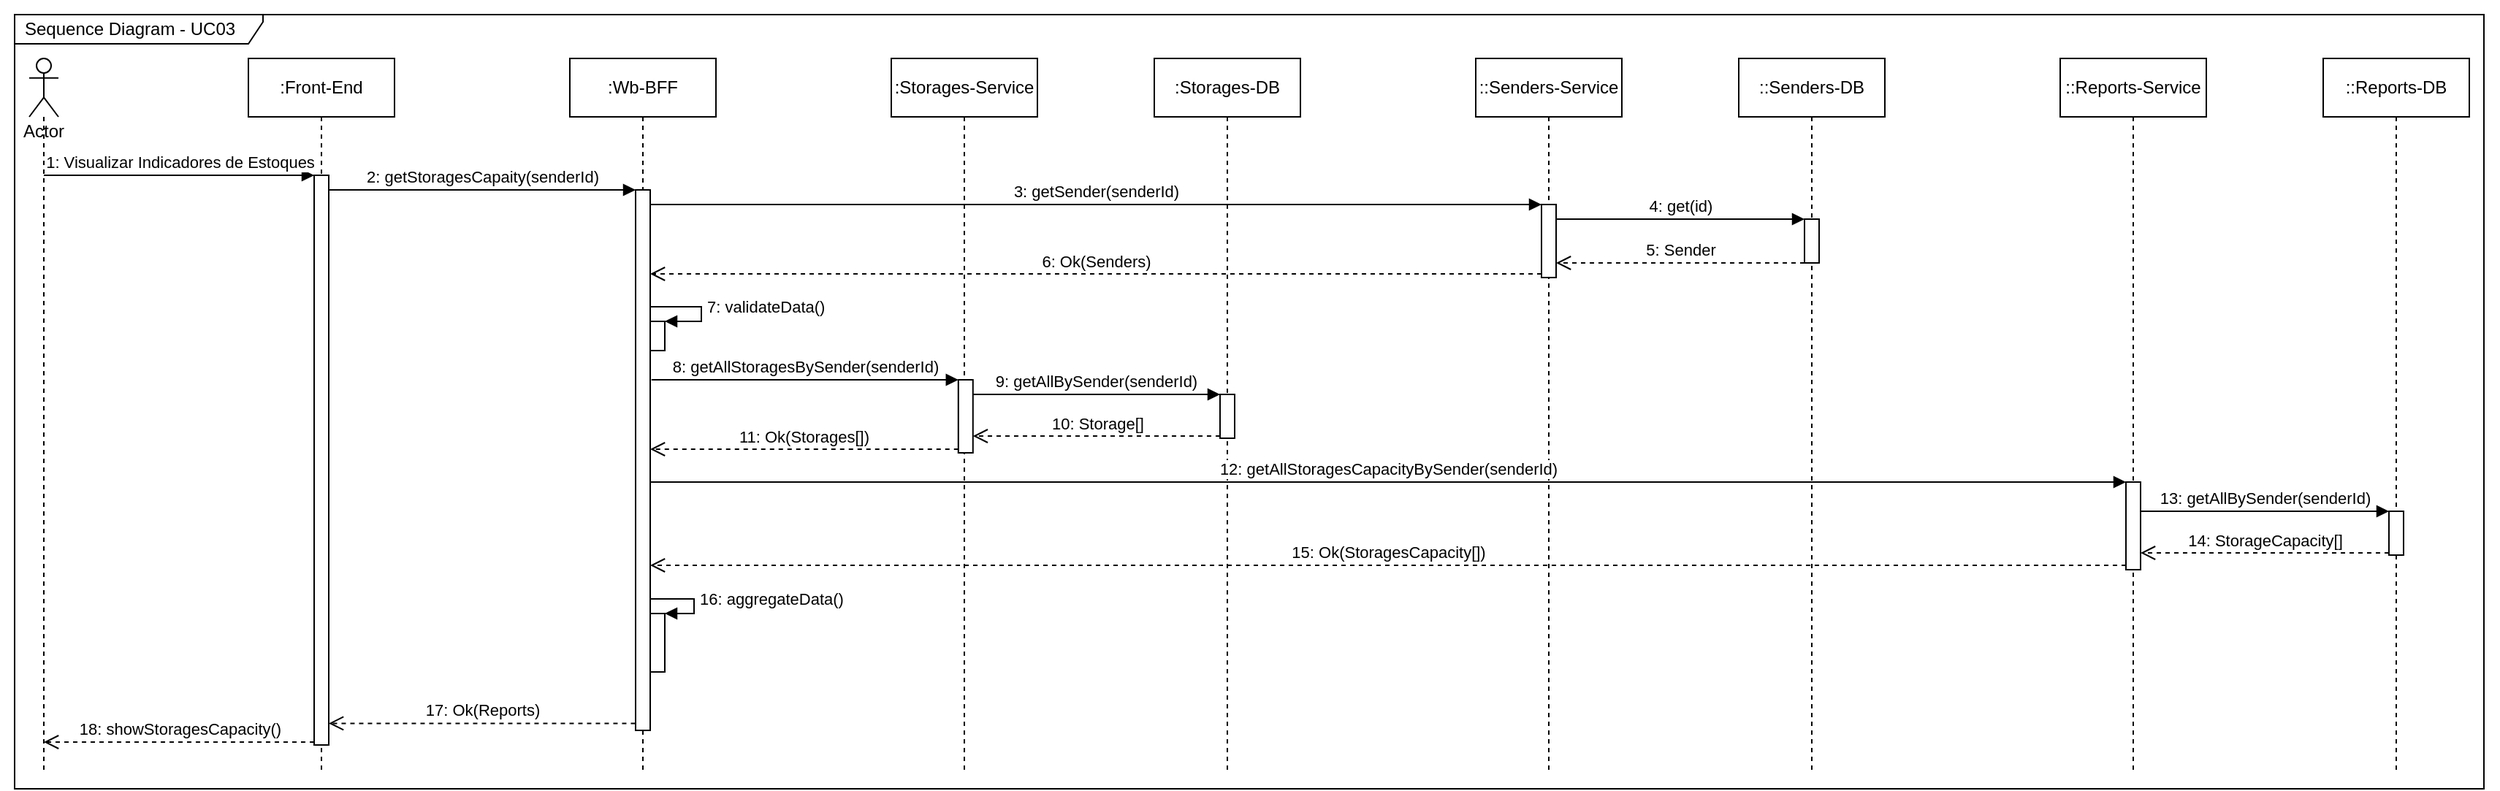 <mxfile version="20.3.2" type="device"><diagram id="Tcme4xN2RAIP2TFi-a-8" name="Página-1"><mxGraphModel dx="3667" dy="2367" grid="1" gridSize="10" guides="1" tooltips="1" connect="1" arrows="1" fold="1" page="1" pageScale="1" pageWidth="827" pageHeight="1169" math="0" shadow="0"><root><mxCell id="0"/><mxCell id="1" parent="0"/><mxCell id="6AzhRf5pKeVBCrNaUITh-31" value="" style="group" vertex="1" connectable="0" parent="1"><mxGeometry x="-150" y="-140" width="1710" height="540" as="geometry"/></mxCell><mxCell id="NFkuxPQIsw8pdBHAmMgm-2" value="Sequence Diagram - UC03" style="shape=umlFrame;whiteSpace=wrap;html=1;width=170;height=20;boundedLbl=1;verticalAlign=middle;align=left;spacingLeft=5;" parent="6AzhRf5pKeVBCrNaUITh-31" vertex="1"><mxGeometry x="10" y="10" width="1690" height="530" as="geometry"/></mxCell><mxCell id="NFkuxPQIsw8pdBHAmMgm-3" value="Actor" style="shape=umlLifeline;participant=umlActor;perimeter=lifelinePerimeter;whiteSpace=wrap;html=1;container=1;collapsible=0;recursiveResize=0;verticalAlign=top;spacingTop=36;outlineConnect=0;" parent="6AzhRf5pKeVBCrNaUITh-31" vertex="1"><mxGeometry x="20" y="40" width="20" height="490" as="geometry"/></mxCell><mxCell id="NFkuxPQIsw8pdBHAmMgm-4" value=":Front-End" style="shape=umlLifeline;perimeter=lifelinePerimeter;whiteSpace=wrap;html=1;container=1;collapsible=0;recursiveResize=0;outlineConnect=0;" parent="6AzhRf5pKeVBCrNaUITh-31" vertex="1"><mxGeometry x="170" y="40" width="100" height="490" as="geometry"/></mxCell><mxCell id="6AzhRf5pKeVBCrNaUITh-1" value="" style="html=1;points=[];perimeter=orthogonalPerimeter;" vertex="1" parent="NFkuxPQIsw8pdBHAmMgm-4"><mxGeometry x="45" y="80" width="10" height="390" as="geometry"/></mxCell><mxCell id="NFkuxPQIsw8pdBHAmMgm-9" value=":Wb-BFF" style="shape=umlLifeline;perimeter=lifelinePerimeter;whiteSpace=wrap;html=1;container=1;collapsible=0;recursiveResize=0;outlineConnect=0;" parent="6AzhRf5pKeVBCrNaUITh-31" vertex="1"><mxGeometry x="390" y="40" width="100" height="490" as="geometry"/></mxCell><mxCell id="6AzhRf5pKeVBCrNaUITh-4" value="" style="html=1;points=[];perimeter=orthogonalPerimeter;" vertex="1" parent="NFkuxPQIsw8pdBHAmMgm-9"><mxGeometry x="45" y="90" width="10" height="370" as="geometry"/></mxCell><mxCell id="6AzhRf5pKeVBCrNaUITh-13" value="" style="html=1;points=[];perimeter=orthogonalPerimeter;" vertex="1" parent="NFkuxPQIsw8pdBHAmMgm-9"><mxGeometry x="55" y="180" width="10" height="20" as="geometry"/></mxCell><mxCell id="6AzhRf5pKeVBCrNaUITh-14" value="7: validateData()" style="edgeStyle=orthogonalEdgeStyle;html=1;align=left;spacingLeft=2;endArrow=block;rounded=0;entryX=1;entryY=0;" edge="1" target="6AzhRf5pKeVBCrNaUITh-13" parent="NFkuxPQIsw8pdBHAmMgm-9" source="6AzhRf5pKeVBCrNaUITh-4"><mxGeometry relative="1" as="geometry"><mxPoint x="60" y="170" as="sourcePoint"/><Array as="points"><mxPoint x="90" y="170"/><mxPoint x="90" y="180"/></Array></mxGeometry></mxCell><mxCell id="6AzhRf5pKeVBCrNaUITh-29" value="" style="html=1;points=[];perimeter=orthogonalPerimeter;" vertex="1" parent="NFkuxPQIsw8pdBHAmMgm-9"><mxGeometry x="55" y="380" width="10" height="40" as="geometry"/></mxCell><mxCell id="6AzhRf5pKeVBCrNaUITh-30" value="16: aggregateData()" style="edgeStyle=orthogonalEdgeStyle;html=1;align=left;spacingLeft=2;endArrow=block;rounded=0;entryX=1;entryY=0;" edge="1" target="6AzhRf5pKeVBCrNaUITh-29" parent="NFkuxPQIsw8pdBHAmMgm-9"><mxGeometry x="0.077" relative="1" as="geometry"><mxPoint x="60" y="370" as="sourcePoint"/><Array as="points"><mxPoint x="55" y="370"/><mxPoint x="85" y="370"/><mxPoint x="85" y="400"/></Array><mxPoint as="offset"/></mxGeometry></mxCell><mxCell id="NFkuxPQIsw8pdBHAmMgm-28" value=":Storages-Service" style="shape=umlLifeline;perimeter=lifelinePerimeter;whiteSpace=wrap;html=1;container=1;collapsible=0;recursiveResize=0;outlineConnect=0;" parent="6AzhRf5pKeVBCrNaUITh-31" vertex="1"><mxGeometry x="610" y="40" width="100" height="490" as="geometry"/></mxCell><mxCell id="6AzhRf5pKeVBCrNaUITh-15" value="" style="html=1;points=[];perimeter=orthogonalPerimeter;" vertex="1" parent="NFkuxPQIsw8pdBHAmMgm-28"><mxGeometry x="45.89" y="220" width="10" height="50" as="geometry"/></mxCell><mxCell id="NFkuxPQIsw8pdBHAmMgm-34" value=":Storages-DB" style="shape=umlLifeline;perimeter=lifelinePerimeter;whiteSpace=wrap;html=1;container=1;collapsible=0;recursiveResize=0;outlineConnect=0;" parent="6AzhRf5pKeVBCrNaUITh-31" vertex="1"><mxGeometry x="790" y="40" width="100" height="490" as="geometry"/></mxCell><mxCell id="6AzhRf5pKeVBCrNaUITh-18" value="" style="html=1;points=[];perimeter=orthogonalPerimeter;" vertex="1" parent="NFkuxPQIsw8pdBHAmMgm-34"><mxGeometry x="45" y="230" width="10" height="30" as="geometry"/></mxCell><mxCell id="NFkuxPQIsw8pdBHAmMgm-46" value="::Senders-Service" style="shape=umlLifeline;perimeter=lifelinePerimeter;whiteSpace=wrap;html=1;container=1;collapsible=0;recursiveResize=0;outlineConnect=0;" parent="6AzhRf5pKeVBCrNaUITh-31" vertex="1"><mxGeometry x="1010" y="40" width="100" height="490" as="geometry"/></mxCell><mxCell id="6AzhRf5pKeVBCrNaUITh-7" value="" style="html=1;points=[];perimeter=orthogonalPerimeter;" vertex="1" parent="NFkuxPQIsw8pdBHAmMgm-46"><mxGeometry x="45" y="100" width="10" height="50" as="geometry"/></mxCell><mxCell id="NFkuxPQIsw8pdBHAmMgm-49" value="::Senders-DB" style="shape=umlLifeline;perimeter=lifelinePerimeter;whiteSpace=wrap;html=1;container=1;collapsible=0;recursiveResize=0;outlineConnect=0;" parent="6AzhRf5pKeVBCrNaUITh-31" vertex="1"><mxGeometry x="1190" y="40" width="100" height="490" as="geometry"/></mxCell><mxCell id="6AzhRf5pKeVBCrNaUITh-10" value="" style="html=1;points=[];perimeter=orthogonalPerimeter;" vertex="1" parent="NFkuxPQIsw8pdBHAmMgm-49"><mxGeometry x="45" y="110" width="10" height="30" as="geometry"/></mxCell><mxCell id="NFkuxPQIsw8pdBHAmMgm-52" value="::Reports-Service" style="shape=umlLifeline;perimeter=lifelinePerimeter;whiteSpace=wrap;html=1;container=1;collapsible=0;recursiveResize=0;outlineConnect=0;" parent="6AzhRf5pKeVBCrNaUITh-31" vertex="1"><mxGeometry x="1410" y="40" width="100" height="490" as="geometry"/></mxCell><mxCell id="6AzhRf5pKeVBCrNaUITh-23" value="" style="html=1;points=[];perimeter=orthogonalPerimeter;" vertex="1" parent="NFkuxPQIsw8pdBHAmMgm-52"><mxGeometry x="45" y="290" width="10" height="60" as="geometry"/></mxCell><mxCell id="NFkuxPQIsw8pdBHAmMgm-54" value="::Reports-DB" style="shape=umlLifeline;perimeter=lifelinePerimeter;whiteSpace=wrap;html=1;container=1;collapsible=0;recursiveResize=0;outlineConnect=0;" parent="6AzhRf5pKeVBCrNaUITh-31" vertex="1"><mxGeometry x="1590" y="40" width="100" height="490" as="geometry"/></mxCell><mxCell id="6AzhRf5pKeVBCrNaUITh-26" value="" style="html=1;points=[];perimeter=orthogonalPerimeter;" vertex="1" parent="NFkuxPQIsw8pdBHAmMgm-54"><mxGeometry x="45" y="310" width="10" height="30" as="geometry"/></mxCell><mxCell id="6AzhRf5pKeVBCrNaUITh-2" value="1: Visualizar Indicadores de Estoques" style="html=1;verticalAlign=bottom;endArrow=block;entryX=0;entryY=0;rounded=0;" edge="1" target="6AzhRf5pKeVBCrNaUITh-1" parent="6AzhRf5pKeVBCrNaUITh-31" source="NFkuxPQIsw8pdBHAmMgm-3"><mxGeometry relative="1" as="geometry"><mxPoint x="145" y="120" as="sourcePoint"/></mxGeometry></mxCell><mxCell id="6AzhRf5pKeVBCrNaUITh-3" value="18: showStoragesCapacity()" style="html=1;verticalAlign=bottom;endArrow=open;dashed=1;endSize=8;exitX=0;exitY=0.995;rounded=0;exitDx=0;exitDy=0;exitPerimeter=0;" edge="1" source="6AzhRf5pKeVBCrNaUITh-1" parent="6AzhRf5pKeVBCrNaUITh-31" target="NFkuxPQIsw8pdBHAmMgm-3"><mxGeometry relative="1" as="geometry"><mxPoint x="145" y="196" as="targetPoint"/><Array as="points"><mxPoint x="90" y="508"/></Array></mxGeometry></mxCell><mxCell id="6AzhRf5pKeVBCrNaUITh-5" value="2: getStoragesCapaity(senderId)" style="html=1;verticalAlign=bottom;endArrow=block;entryX=0;entryY=0;rounded=0;" edge="1" target="6AzhRf5pKeVBCrNaUITh-4" parent="6AzhRf5pKeVBCrNaUITh-31" source="6AzhRf5pKeVBCrNaUITh-1"><mxGeometry relative="1" as="geometry"><mxPoint x="250" y="130" as="sourcePoint"/></mxGeometry></mxCell><mxCell id="6AzhRf5pKeVBCrNaUITh-6" value="17: Ok(Reports)" style="html=1;verticalAlign=bottom;endArrow=open;dashed=1;endSize=8;exitX=-0.027;exitY=0.987;rounded=0;exitDx=0;exitDy=0;exitPerimeter=0;" edge="1" source="6AzhRf5pKeVBCrNaUITh-4" parent="6AzhRf5pKeVBCrNaUITh-31" target="6AzhRf5pKeVBCrNaUITh-1"><mxGeometry relative="1" as="geometry"><mxPoint x="365" y="206" as="targetPoint"/></mxGeometry></mxCell><mxCell id="6AzhRf5pKeVBCrNaUITh-8" value="3: getSender(senderId)" style="html=1;verticalAlign=bottom;endArrow=block;entryX=0;entryY=0;rounded=0;" edge="1" target="6AzhRf5pKeVBCrNaUITh-7" parent="6AzhRf5pKeVBCrNaUITh-31" source="6AzhRf5pKeVBCrNaUITh-4"><mxGeometry relative="1" as="geometry"><mxPoint x="985" y="140" as="sourcePoint"/></mxGeometry></mxCell><mxCell id="6AzhRf5pKeVBCrNaUITh-9" value="6: Ok(Senders)" style="html=1;verticalAlign=bottom;endArrow=open;dashed=1;endSize=8;exitX=0;exitY=0.95;rounded=0;" edge="1" source="6AzhRf5pKeVBCrNaUITh-7" parent="6AzhRf5pKeVBCrNaUITh-31" target="6AzhRf5pKeVBCrNaUITh-4"><mxGeometry relative="1" as="geometry"><mxPoint x="740" y="220" as="targetPoint"/></mxGeometry></mxCell><mxCell id="6AzhRf5pKeVBCrNaUITh-12" value="5: Sender" style="html=1;verticalAlign=bottom;endArrow=open;dashed=1;endSize=8;rounded=0;" edge="1" source="6AzhRf5pKeVBCrNaUITh-10" parent="6AzhRf5pKeVBCrNaUITh-31" target="6AzhRf5pKeVBCrNaUITh-7"><mxGeometry relative="1" as="geometry"><mxPoint x="1165" y="226" as="targetPoint"/><Array as="points"><mxPoint x="1200" y="180"/></Array></mxGeometry></mxCell><mxCell id="6AzhRf5pKeVBCrNaUITh-11" value="4: get(id)" style="html=1;verticalAlign=bottom;endArrow=block;entryX=0;entryY=0;rounded=0;" edge="1" target="6AzhRf5pKeVBCrNaUITh-10" parent="6AzhRf5pKeVBCrNaUITh-31" source="6AzhRf5pKeVBCrNaUITh-7"><mxGeometry relative="1" as="geometry"><mxPoint x="1165" y="150" as="sourcePoint"/></mxGeometry></mxCell><mxCell id="6AzhRf5pKeVBCrNaUITh-16" value="8: getAllStoragesBySender(senderId)" style="html=1;verticalAlign=bottom;endArrow=block;entryX=0;entryY=0;rounded=0;" edge="1" target="6AzhRf5pKeVBCrNaUITh-15" parent="6AzhRf5pKeVBCrNaUITh-31"><mxGeometry relative="1" as="geometry"><mxPoint x="445.89" y="260" as="sourcePoint"/></mxGeometry></mxCell><mxCell id="6AzhRf5pKeVBCrNaUITh-17" value="11: Ok(Storages[])" style="html=1;verticalAlign=bottom;endArrow=open;dashed=1;endSize=8;exitX=0;exitY=0.95;rounded=0;" edge="1" source="6AzhRf5pKeVBCrNaUITh-15" parent="6AzhRf5pKeVBCrNaUITh-31" target="6AzhRf5pKeVBCrNaUITh-4"><mxGeometry relative="1" as="geometry"><mxPoint x="445.0" y="335.52" as="targetPoint"/></mxGeometry></mxCell><mxCell id="6AzhRf5pKeVBCrNaUITh-19" value="9: getAllBySender(senderId)" style="html=1;verticalAlign=bottom;endArrow=block;entryX=0;entryY=0;rounded=0;" edge="1" target="6AzhRf5pKeVBCrNaUITh-18" parent="6AzhRf5pKeVBCrNaUITh-31" source="6AzhRf5pKeVBCrNaUITh-15"><mxGeometry relative="1" as="geometry"><mxPoint x="765" y="270" as="sourcePoint"/><Array as="points"><mxPoint x="760" y="270"/></Array></mxGeometry></mxCell><mxCell id="6AzhRf5pKeVBCrNaUITh-20" value="10: Storage[]" style="html=1;verticalAlign=bottom;endArrow=open;dashed=1;endSize=8;exitX=0;exitY=0.95;rounded=0;" edge="1" source="6AzhRf5pKeVBCrNaUITh-18" parent="6AzhRf5pKeVBCrNaUITh-31" target="6AzhRf5pKeVBCrNaUITh-15"><mxGeometry relative="1" as="geometry"><mxPoint x="765" y="346" as="targetPoint"/></mxGeometry></mxCell><mxCell id="6AzhRf5pKeVBCrNaUITh-24" value="12: getAllStoragesCapacityBySender(senderId)" style="html=1;verticalAlign=bottom;endArrow=block;entryX=0;entryY=0;rounded=0;" edge="1" target="6AzhRf5pKeVBCrNaUITh-23" parent="6AzhRf5pKeVBCrNaUITh-31" source="6AzhRf5pKeVBCrNaUITh-4"><mxGeometry relative="1" as="geometry"><mxPoint x="1385" y="330" as="sourcePoint"/></mxGeometry></mxCell><mxCell id="6AzhRf5pKeVBCrNaUITh-25" value="15: Ok(StoragesCapacity[])" style="html=1;verticalAlign=bottom;endArrow=open;dashed=1;endSize=8;exitX=0;exitY=0.95;rounded=0;" edge="1" source="6AzhRf5pKeVBCrNaUITh-23" parent="6AzhRf5pKeVBCrNaUITh-31" target="6AzhRf5pKeVBCrNaUITh-4"><mxGeometry relative="1" as="geometry"><mxPoint x="1385" y="406" as="targetPoint"/></mxGeometry></mxCell><mxCell id="6AzhRf5pKeVBCrNaUITh-27" value="13: getAllBySender(senderId)" style="html=1;verticalAlign=bottom;endArrow=block;entryX=0;entryY=0;rounded=0;" edge="1" target="6AzhRf5pKeVBCrNaUITh-26" parent="6AzhRf5pKeVBCrNaUITh-31" source="6AzhRf5pKeVBCrNaUITh-23"><mxGeometry relative="1" as="geometry"><mxPoint x="1565" y="330" as="sourcePoint"/></mxGeometry></mxCell><mxCell id="6AzhRf5pKeVBCrNaUITh-28" value="14: StorageCapacity[]" style="html=1;verticalAlign=bottom;endArrow=open;dashed=1;endSize=8;exitX=0;exitY=0.95;rounded=0;" edge="1" source="6AzhRf5pKeVBCrNaUITh-26" parent="6AzhRf5pKeVBCrNaUITh-31" target="6AzhRf5pKeVBCrNaUITh-23"><mxGeometry relative="1" as="geometry"><mxPoint x="1565" y="406" as="targetPoint"/></mxGeometry></mxCell></root></mxGraphModel></diagram></mxfile>